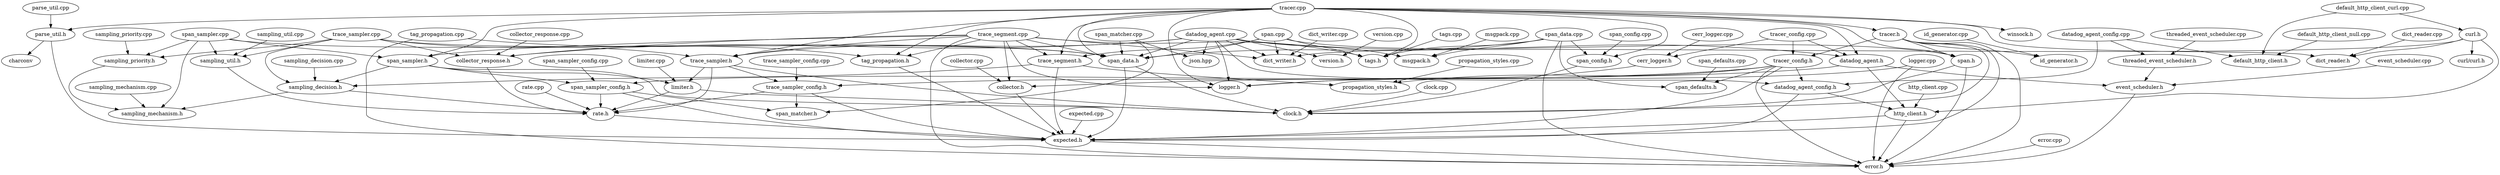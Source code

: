 digraph G {
	node0 [label="threaded_event_scheduler.cpp"];
	node1 [label="span_data.cpp"];
	node2 [label="rate.cpp"];
	node3 [label="default_http_client_null.cpp"];
	node4 [label="trace_segment.h"];
	node5 [label="tag_propagation.cpp"];
	node6 [label="dict_writer.h"];
	node7 [label="json.hpp"];
	node8 [label="span_sampler.h"];
	node9 [label="dict_reader.cpp"];
	node10 [label="tags.h"];
	node11 [label="tracer_config.h"];
	node12 [label="curl/curl.h"];
	node13 [label="expected.h"];
	node14 [label="limiter.h"];
	node15 [label="span.h"];
	node16 [label="sampling_mechanism.cpp"];
	node17 [label="logger.cpp"];
	node18 [label="rate.h"];
	node19 [label="sampling_util.h"];
	node20 [label="datadog_agent_config.h"];
	node21 [label="span_data.h"];
	node22 [label="sampling_decision.h"];
	node23 [label="sampling_mechanism.h"];
	node24 [label="msgpack.cpp"];
	node25 [label="default_http_client.h"];
	node26 [label="sampling_util.cpp"];
	node27 [label="datadog_agent_config.cpp"];
	node28 [label="event_scheduler.cpp"];
	node29 [label="span.cpp"];
	node30 [label="datadog_agent.h"];
	node31 [label="error.h"];
	node32 [label="event_scheduler.h"];
	node33 [label="tag_propagation.h"];
	node34 [label="clock.h"];
	node35 [label="logger.h"];
	node36 [label="span_defaults.h"];
	node37 [label="curl.h"];
	node38 [label="span_defaults.cpp"];
	node39 [label="tracer.h"];
	node40 [label="threaded_event_scheduler.h"];
	node41 [label="parse_util.h"];
	node42 [label="expected.cpp"];
	node43 [label="collector.cpp"];
	node44 [label="id_generator.cpp"];
	node45 [label="trace_sampler.cpp"];
	node46 [label="sampling_decision.cpp"];
	node47 [label="sampling_priority.cpp"];
	node48 [label="collector.h"];
	node49 [label="span_sampler.cpp"];
	node50 [label="collector_response.h"];
	node51 [label="cerr_logger.cpp"];
	node52 [label="msgpack.h"];
	node53 [label="trace_sampler.h"];
	node54 [label="span_config.cpp"];
	node55 [label="dict_writer.cpp"];
	node56 [label="trace_sampler_config.cpp"];
	node57 [label="span_config.h"];
	node58 [label="datadog_agent.cpp"];
	node59 [label="winsock.h"];
	node60 [label="id_generator.h"];
	node61 [label="tracer_config.cpp"];
	node62 [label="parse_util.cpp"];
	node63 [label="http_client.cpp"];
	node64 [label="charconv"];
	node65 [label="version.h"];
	node66 [label="version.cpp"];
	node67 [label="span_sampler_config.h"];
	node68 [label="span_matcher.h"];
	node69 [label="propagation_styles.cpp"];
	node70 [label="dict_reader.h"];
	node71 [label="span_matcher.cpp"];
	node72 [label="tracer.cpp"];
	node73 [label="http_client.h"];
	node74 [label="default_http_client_curl.cpp"];
	node75 [label="clock.cpp"];
	node76 [label="collector_response.cpp"];
	node77 [label="sampling_priority.h"];
	node78 [label="propagation_styles.h"];
	node79 [label="limiter.cpp"];
	node80 [label="error.cpp"];
	node81 [label="trace_sampler_config.h"];
	node82 [label="tags.cpp"];
	node83 [label="cerr_logger.h"];
	node84 [label="trace_segment.cpp"];
	node85 [label="span_sampler_config.cpp"];
	subgraph U {
		edge [dir=none];
	}
	subgraph D {
		node0 -> node40 [];
		node1 -> node36 [];
		node1 -> node57 [];
		node1 -> node21 [];
		node1 -> node52 [];
		node1 -> node10 [];
		node1 -> node31 [];
		node2 -> node18 [];
		node3 -> node25 [];
		node4 -> node78 [];
		node4 -> node22 [];
		node4 -> node13 [];
		node5 -> node33 [];
		node5 -> node31 [];
		node8 -> node34 [];
		node8 -> node67 [];
		node8 -> node22 [];
		node8 -> node14 [];
		node9 -> node70 [];
		node11 -> node67 [];
		node11 -> node20 [];
		node11 -> node81 [];
		node11 -> node13 [];
		node11 -> node31 [];
		node11 -> node78 [];
		node11 -> node36 [];
		node13 -> node31 [];
		node14 -> node34 [];
		node14 -> node18 [];
		node15 -> node34 [];
		node15 -> node31 [];
		node16 -> node23 [];
		node17 -> node35 [];
		node17 -> node31 [];
		node18 -> node13 [];
		node19 -> node18 [];
		node20 -> node13 [];
		node20 -> node73 [];
		node21 -> node34 [];
		node21 -> node13 [];
		node22 -> node23 [];
		node22 -> node18 [];
		node24 -> node52 [];
		node26 -> node19 [];
		node27 -> node20 [];
		node27 -> node25 [];
		node27 -> node40 [];
		node28 -> node32 [];
		node29 -> node4 [];
		node29 -> node6 [];
		node29 -> node21 [];
		node29 -> node15 [];
		node29 -> node10 [];
		node30 -> node48 [];
		node30 -> node73 [];
		node30 -> node32 [];
		node32 -> node31 [];
		node33 -> node13 [];
		node37 -> node12 [];
		node37 -> node6 [];
		node37 -> node73 [];
		node37 -> node70 [];
		node38 -> node36 [];
		node39 -> node34 [];
		node39 -> node60 [];
		node39 -> node15 [];
		node39 -> node31 [];
		node39 -> node13 [];
		node39 -> node11 [];
		node40 -> node32 [];
		node41 -> node64 [];
		node41 -> node13 [];
		node42 -> node13 [];
		node43 -> node48 [];
		node44 -> node60 [];
		node45 -> node19 [];
		node45 -> node53 [];
		node45 -> node77 [];
		node45 -> node50 [];
		node45 -> node22 [];
		node45 -> node21 [];
		node46 -> node22 [];
		node47 -> node77 [];
		node48 -> node13 [];
		node49 -> node23 [];
		node49 -> node19 [];
		node49 -> node77 [];
		node49 -> node8 [];
		node49 -> node21 [];
		node50 -> node18 [];
		node51 -> node83 [];
		node53 -> node34 [];
		node53 -> node81 [];
		node53 -> node18 [];
		node53 -> node14 [];
		node54 -> node57 [];
		node55 -> node6 [];
		node56 -> node81 [];
		node57 -> node34 [];
		node58 -> node35 [];
		node58 -> node20 [];
		node58 -> node50 [];
		node58 -> node7 [];
		node58 -> node65 [];
		node58 -> node30 [];
		node58 -> node53 [];
		node58 -> node6 [];
		node58 -> node21 [];
		node58 -> node52 [];
		node61 -> node83 [];
		node61 -> node11 [];
		node61 -> node30 [];
		node62 -> node41 [];
		node63 -> node73 [];
		node66 -> node65 [];
		node67 -> node68 [];
		node67 -> node13 [];
		node67 -> node18 [];
		node69 -> node78 [];
		node71 -> node7 [];
		node71 -> node21 [];
		node71 -> node68 [];
		node72 -> node4 [];
		node72 -> node57 [];
		node72 -> node39 [];
		node72 -> node8 [];
		node72 -> node15 [];
		node72 -> node30 [];
		node72 -> node33 [];
		node72 -> node35 [];
		node72 -> node53 [];
		node72 -> node41 [];
		node72 -> node21 [];
		node72 -> node70 [];
		node72 -> node59 [];
		node72 -> node10 [];
		node73 -> node13 [];
		node73 -> node31 [];
		node74 -> node25 [];
		node74 -> node37 [];
		node75 -> node34 [];
		node76 -> node50 [];
		node77 -> node23 [];
		node79 -> node14 [];
		node80 -> node31 [];
		node81 -> node68 [];
		node81 -> node13 [];
		node81 -> node18 [];
		node82 -> node10 [];
		node83 -> node35 [];
		node84 -> node4 [];
		node84 -> node48 [];
		node84 -> node50 [];
		node84 -> node8 [];
		node84 -> node21 [];
		node84 -> node33 [];
		node84 -> node35 [];
		node84 -> node53 [];
		node84 -> node6 [];
		node84 -> node10 [];
		node84 -> node31 [];
		node85 -> node67 [];
	}
}
